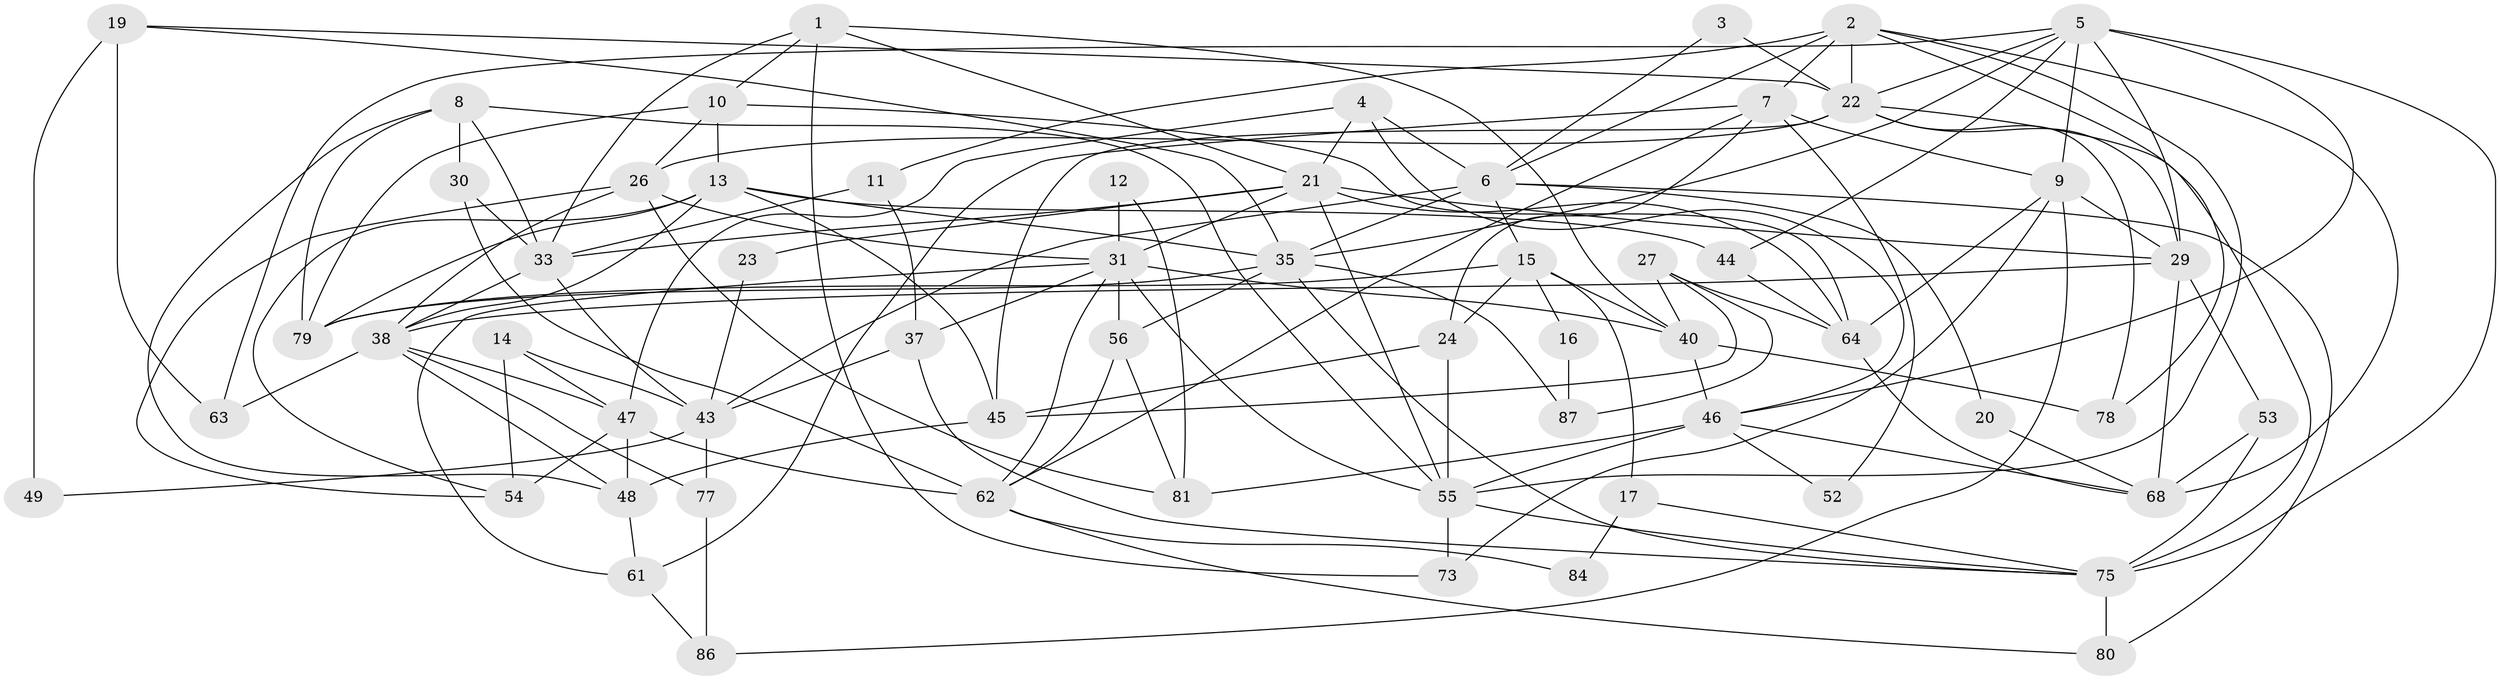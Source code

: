 // Generated by graph-tools (version 1.1) at 2025/24/03/03/25 07:24:01]
// undirected, 60 vertices, 146 edges
graph export_dot {
graph [start="1"]
  node [color=gray90,style=filled];
  1;
  2 [super="+36"];
  3;
  4;
  5 [super="+28"];
  6 [super="+72"];
  7;
  8 [super="+58"];
  9 [super="+34"];
  10 [super="+41"];
  11;
  12;
  13 [super="+25"];
  14;
  15 [super="+18"];
  16;
  17;
  19 [super="+69"];
  20;
  21 [super="+42"];
  22 [super="+60"];
  23;
  24 [super="+32"];
  26 [super="+57"];
  27;
  29 [super="+50"];
  30;
  31 [super="+74"];
  33 [super="+51"];
  35 [super="+39"];
  37;
  38 [super="+76"];
  40 [super="+70"];
  43 [super="+67"];
  44;
  45;
  46 [super="+85"];
  47;
  48 [super="+59"];
  49;
  52;
  53;
  54 [super="+83"];
  55 [super="+89"];
  56 [super="+65"];
  61 [super="+71"];
  62 [super="+88"];
  63;
  64 [super="+66"];
  68 [super="+90"];
  73;
  75 [super="+82"];
  77;
  78;
  79;
  80;
  81;
  84;
  86;
  87;
  1 -- 40;
  1 -- 73;
  1 -- 10;
  1 -- 21;
  1 -- 33;
  2 -- 7;
  2 -- 11;
  2 -- 78;
  2 -- 55;
  2 -- 22;
  2 -- 68;
  2 -- 6;
  3 -- 6;
  3 -- 22;
  4 -- 47;
  4 -- 21;
  4 -- 6;
  4 -- 46;
  5 -- 22;
  5 -- 63;
  5 -- 44;
  5 -- 35;
  5 -- 75;
  5 -- 9;
  5 -- 46;
  5 -- 29;
  6 -- 80;
  6 -- 43;
  6 -- 35;
  6 -- 20;
  6 -- 15;
  7 -- 24;
  7 -- 52;
  7 -- 61;
  7 -- 62;
  7 -- 9;
  8 -- 48;
  8 -- 79;
  8 -- 30;
  8 -- 55;
  8 -- 33;
  9 -- 73;
  9 -- 86;
  9 -- 29;
  9 -- 64;
  10 -- 79;
  10 -- 64;
  10 -- 13;
  10 -- 26;
  11 -- 33;
  11 -- 37;
  12 -- 31 [weight=2];
  12 -- 81;
  13 -- 45;
  13 -- 79;
  13 -- 35;
  13 -- 44;
  13 -- 38 [weight=2];
  13 -- 54;
  14 -- 43;
  14 -- 54;
  14 -- 47;
  15 -- 79;
  15 -- 16;
  15 -- 17;
  15 -- 24;
  15 -- 40;
  16 -- 87;
  17 -- 75;
  17 -- 84;
  19 -- 49 [weight=2];
  19 -- 63;
  19 -- 35;
  19 -- 22;
  20 -- 68;
  21 -- 29;
  21 -- 64;
  21 -- 55;
  21 -- 23;
  21 -- 31;
  21 -- 33;
  22 -- 26;
  22 -- 45;
  22 -- 75;
  22 -- 78;
  22 -- 29;
  23 -- 43;
  24 -- 55;
  24 -- 45;
  26 -- 54;
  26 -- 81;
  26 -- 31;
  26 -- 38;
  27 -- 45;
  27 -- 40;
  27 -- 87;
  27 -- 64;
  29 -- 53;
  29 -- 38;
  29 -- 68;
  30 -- 33;
  30 -- 62;
  31 -- 40;
  31 -- 55;
  31 -- 62;
  31 -- 37;
  31 -- 61;
  31 -- 56;
  33 -- 43;
  33 -- 38;
  35 -- 56;
  35 -- 87;
  35 -- 75;
  35 -- 79;
  37 -- 75;
  37 -- 43;
  38 -- 47;
  38 -- 63;
  38 -- 77;
  38 -- 48;
  40 -- 78;
  40 -- 46 [weight=2];
  43 -- 49;
  43 -- 77;
  44 -- 64;
  45 -- 48;
  46 -- 52;
  46 -- 68;
  46 -- 81;
  46 -- 55;
  47 -- 62;
  47 -- 54;
  47 -- 48;
  48 -- 61;
  53 -- 75;
  53 -- 68;
  55 -- 73;
  55 -- 75;
  56 -- 81;
  56 -- 62;
  61 -- 86;
  62 -- 80;
  62 -- 84;
  64 -- 68;
  75 -- 80;
  77 -- 86;
}
